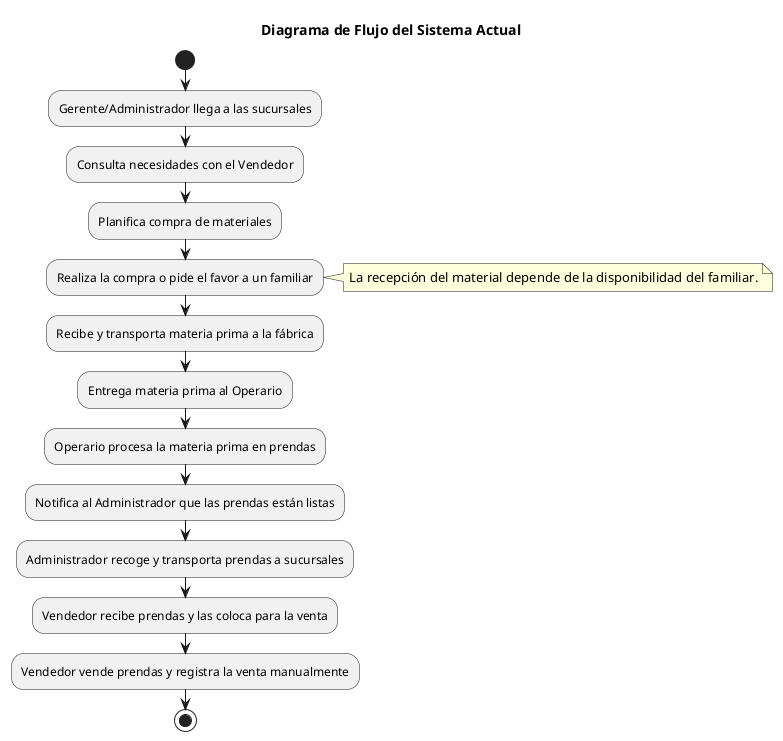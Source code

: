 @startuml Sistema actual
title Diagrama de Flujo del Sistema Actual

start

:Gerente/Administrador llega a las sucursales;
:Consulta necesidades con el Vendedor;
:Planifica compra de materiales;
:Realiza la compra o pide el favor a un familiar;
note right
  La recepción del material depende de la disponibilidad del familiar.
end note
:Recibe y transporta materia prima a la fábrica;
:Entrega materia prima al Operario;
:Operario procesa la materia prima en prendas;
:Notifica al Administrador que las prendas están listas;
:Administrador recoge y transporta prendas a sucursales;
:Vendedor recibe prendas y las coloca para la venta;
:Vendedor vende prendas y registra la venta manualmente;

stop

@enduml
